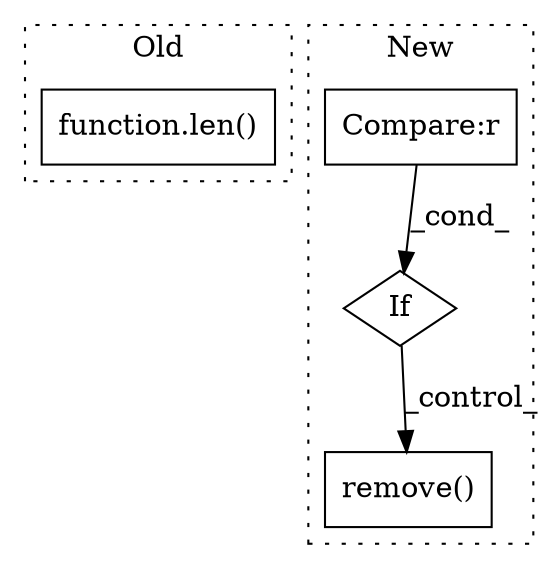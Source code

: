 digraph G {
subgraph cluster0 {
1 [label="function.len()" a="75" s="8316,8331" l="4,1" shape="box"];
label = "Old";
style="dotted";
}
subgraph cluster1 {
2 [label="remove()" a="75" s="9640,9665" l="10,1" shape="box"];
3 [label="If" a="96" s="9363" l="3" shape="diamond"];
4 [label="Compare:r" a="40" s="9416" l="42" shape="box"];
label = "New";
style="dotted";
}
3 -> 2 [label="_control_"];
4 -> 3 [label="_cond_"];
}